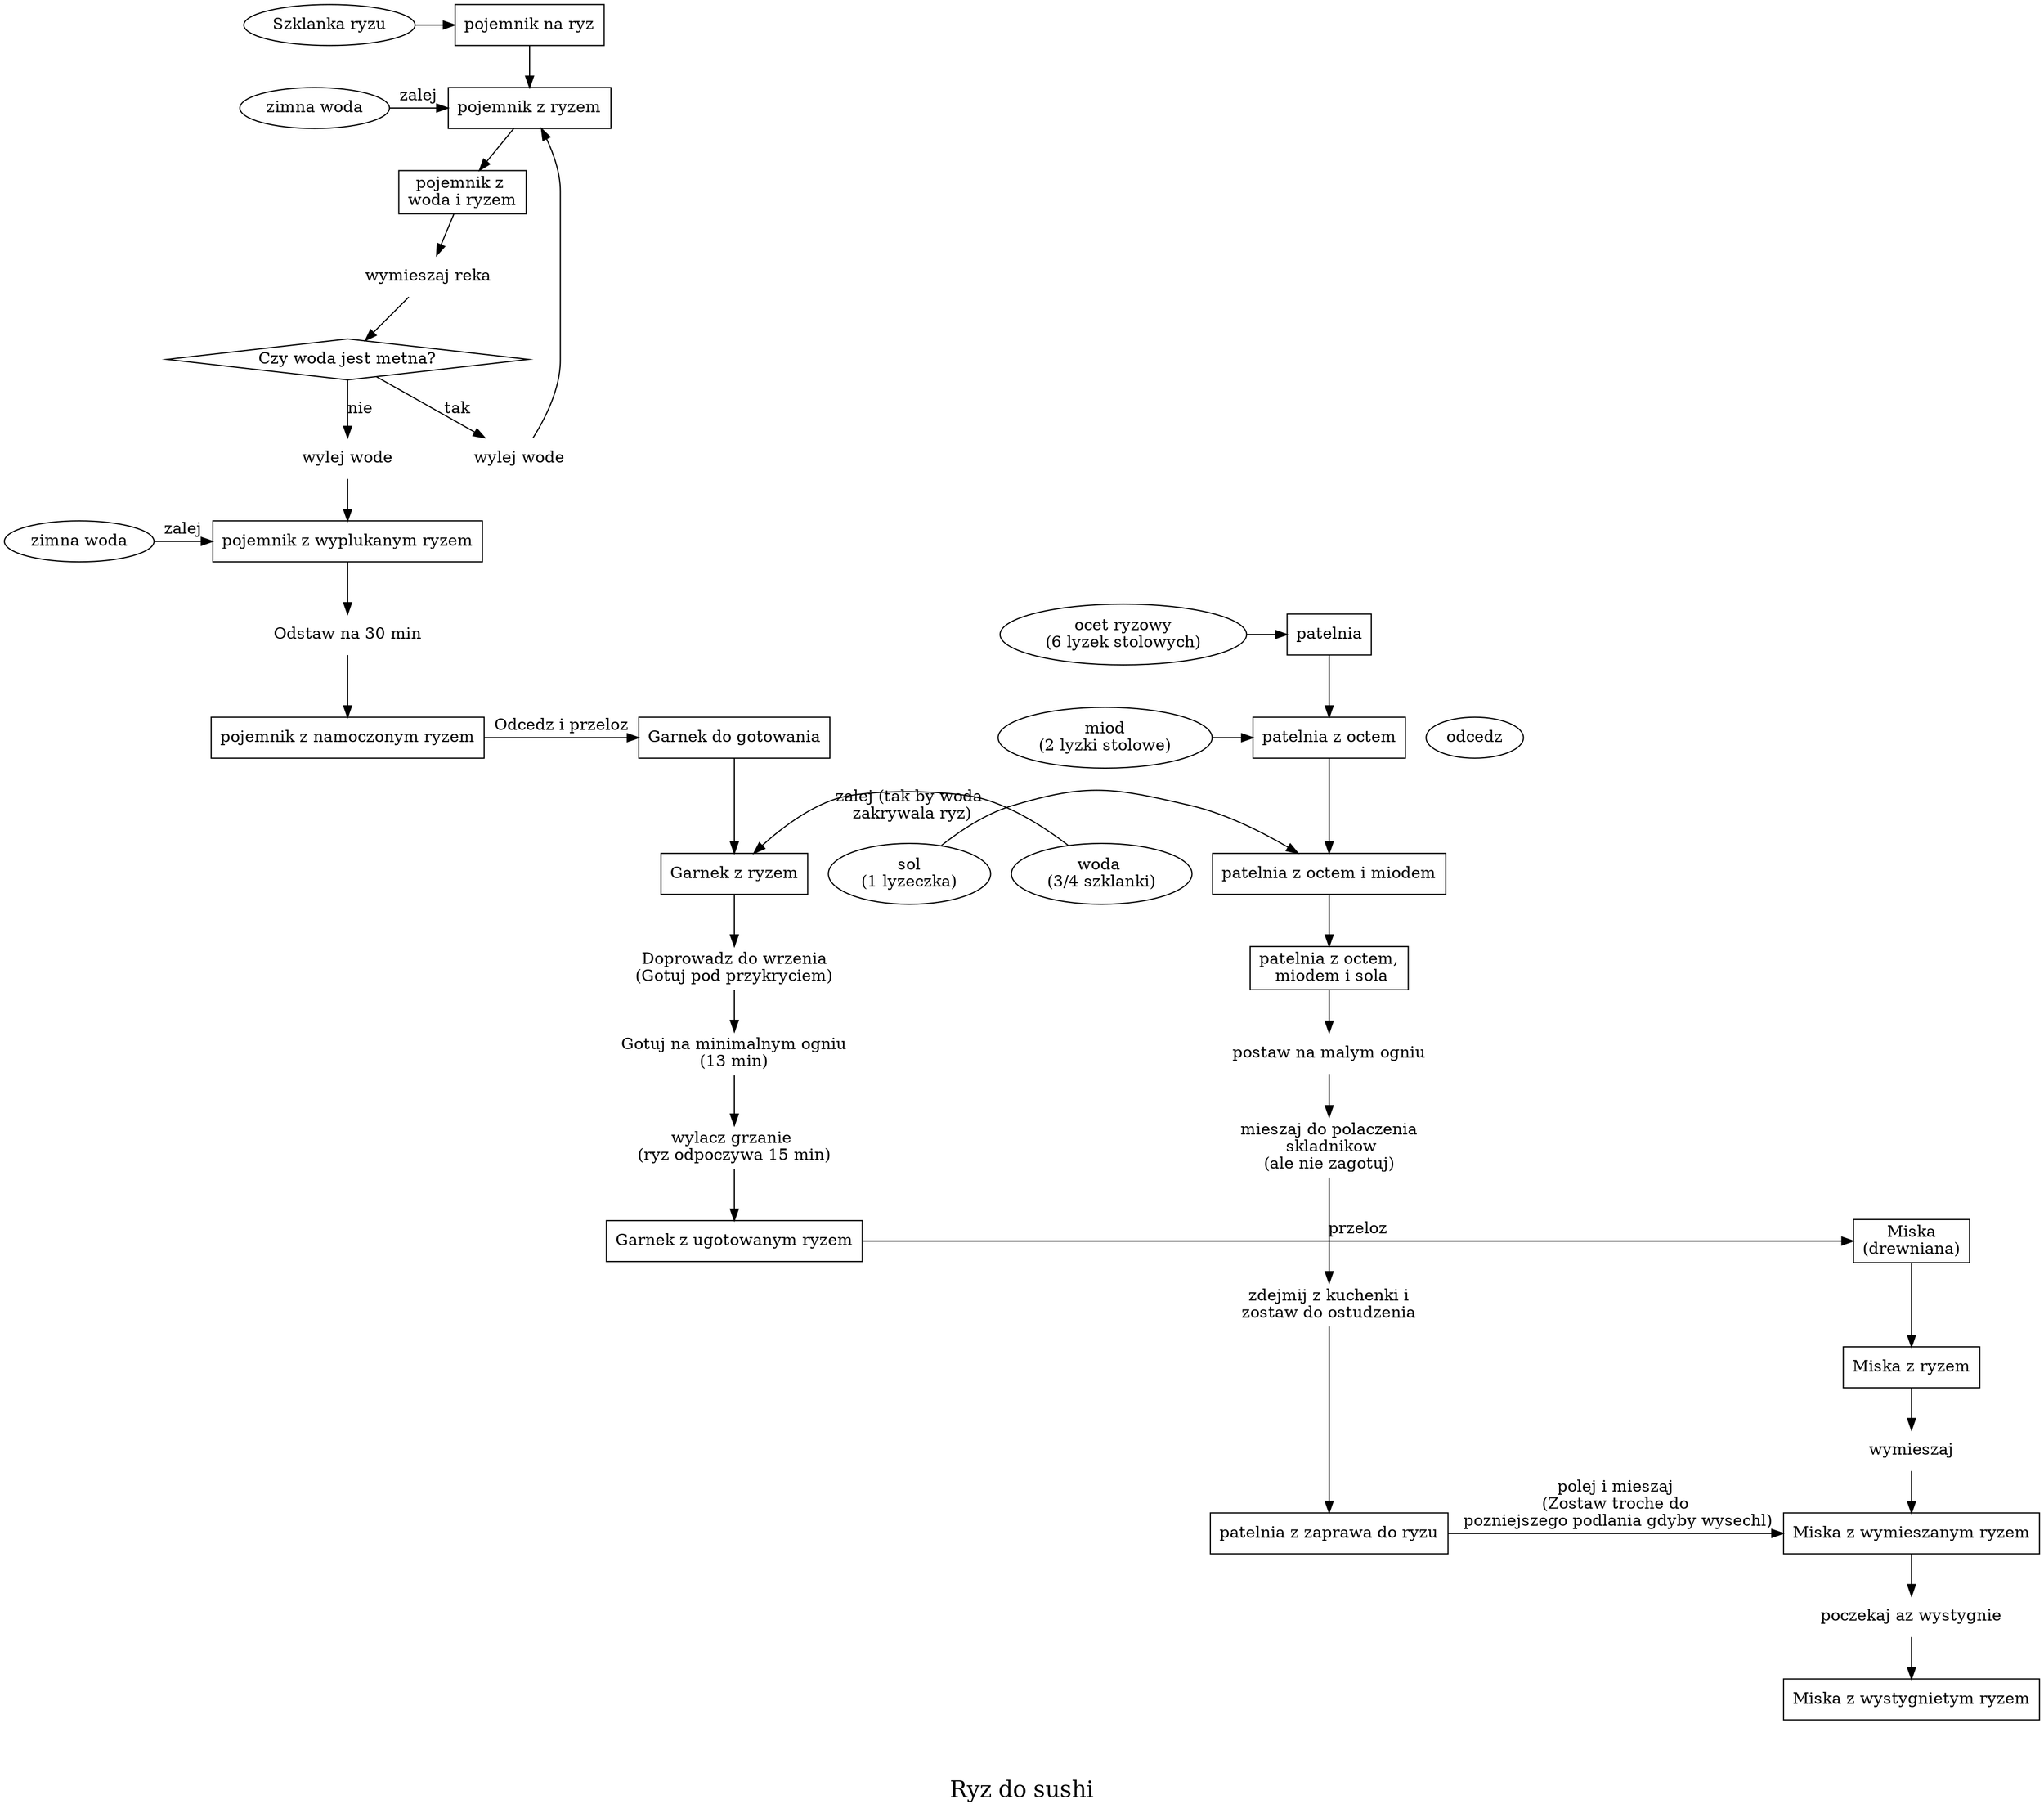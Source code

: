 
digraph G {
  fontsize=20
  label="\n\nRyz do sushi"
  URL="https://www.youtube.com/watch?v=l3D-AV_AYyo&t=226s"
  {rank=same ryz,pojemnik}
  {rank=same woda,pojemnik2}
  {rank=same woda2,pojemnik4}
  {rank=same odcedz,pojemnik5,garnek}
  {rank=same odstaw,ocet,patelnia}
  {rank=same miod,patelnia2}
  {rank=same woda3,garnek2}
  {rank=same sol,patelnia3}
  {rank=same garnek3,miska}
  {rank=same patelnia5,miska3}
  ryz[label="Szklanka ryzu"]
  woda[label="zimna woda"]
  woda2[label="zimna woda"]
  woda3[label="woda \n(3/4 szklanki)"]
  miod[label="miod\n(2 lyzki stolowe)"]
  ocet[label="ocet ryzowy\n(6 lyzek stolowych)"]
  sol[label="sol\n(1 lyzeczka)"]
  mieszaj[label="wymieszaj reka",shape=none]
  wymieszaj[label="wymieszaj",shape=none]
  mieszaj3[label="mieszaj do polaczenia\n skladnikow\n(ale nie zagotuj)",shape=none]
  wylej[label="wylej wode",shape=none]
  wylej2[label="wylej wode",shape=none]
  podgrzej[label="postaw na malym ogniu",shape=none]
  metna[label="Czy woda jest metna?",shape=diamond]
  ostodz[label="zdejmij z kuchenki i\nzostaw do ostudzenia",shape=none]
  czekaj[label="poczekaj az wystygnie",shape=none]
  odstaw[label="Odstaw na 30 min",shape=none]
  gotuj1[label="Doprowadz do wrzenia\n(Gotuj pod przykryciem)",shape=none]
  gotuj2[label="Gotuj na minimalnym ogniu\n(13 min)",shape=none]
  gotuj3[label="wylacz grzanie \n(ryz odpoczywa 15 min)",shape=none]
  patelnia[shape=rectangle,label="patelnia"]
  patelnia2[shape=rectangle,label="patelnia z octem"]
  patelnia3[shape=rectangle,label="patelnia z octem i miodem"]
  patelnia4[shape=rectangle,label="patelnia z octem,\n miodem i sola"]
  patelnia5[shape=rectangle,label="patelnia z zaprawa do ryzu"]
  pojemnik[shape=rectangle,label="pojemnik na ryz"]
  ryz->pojemnik
  pojemnik2[shape=rectangle,label="pojemnik z ryzem"]
  pojemnik3[shape=rectangle,label="pojemnik z \nwoda i ryzem"]
  pojemnik4[shape=rectangle,label="pojemnik z wyplukanym ryzem"]
  pojemnik5[shape=rectangle,label="pojemnik z namoczonym ryzem"]
  garnek[shape=rectangle,label="Garnek do gotowania"]
  garnek2[shape=rectangle,label="Garnek z ryzem"]
  garnek3[shape=rectangle,label="Garnek z ugotowanym ryzem"]
  miska[shape=rectangle,label="Miska\n(drewniana)"]
  miska2[shape=rectangle,label="Miska z ryzem"]
  miska3[shape=rectangle,label="Miska z wymieszanym ryzem"]
  miska4[shape=rectangle,label="Miska z wystygnietym ryzem"]
  woda->pojemnik2[label="zalej"]
  pojemnik->pojemnik2->pojemnik3->mieszaj->metna
  metna->wylej[label="tak"]
  metna->wylej2[label="nie"]
  wylej->pojemnik2
  wylej2->pojemnik4
  woda2->pojemnik4[label="zalej"] 
  pojemnik4->odstaw->pojemnik5
  ocet->patelnia
  miod->patelnia2
  sol->patelnia3->patelnia4
  patelnia->patelnia2->patelnia3
  patelnia4->podgrzej->mieszaj3->ostodz->patelnia5
  pojemnik5->garnek[label="Odcedz i przeloz"]
  garnek->garnek2
  woda3->garnek2[label="zalej (tak by woda\n zakrywala ryz)"]
  garnek2->gotuj1->gotuj2->gotuj3->garnek3
  garnek3->miska[label="przeloz"]
  miska->miska2->wymieszaj->miska3
  patelnia5->miska3[label="polej i mieszaj\n(Zostaw troche do\n pozniejszego podlania gdyby wysechl)"]
  miska3->czekaj->miska4
  
// Odcedz , 3:44 w filmie
}
